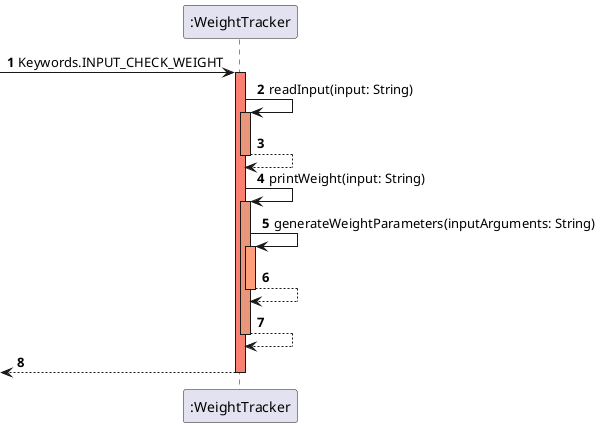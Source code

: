 @startuml
'https://plantuml.com/sequence-diagram

autonumber

participant ":WeightTracker"

->":WeightTracker" : Keywords.INPUT_CHECK_WEIGHT
activate ":WeightTracker" #Salmon
":WeightTracker"->":WeightTracker" : readInput(input: String)
activate ":WeightTracker" #DarkSalmon
return
":WeightTracker"->":WeightTracker" : printWeight(input: String)
activate ":WeightTracker" #DarkSalmon
":WeightTracker"->":WeightTracker" : generateWeightParameters(inputArguments: String)
activate ":WeightTracker" #LightSalmon
return
return
return
@enduml
